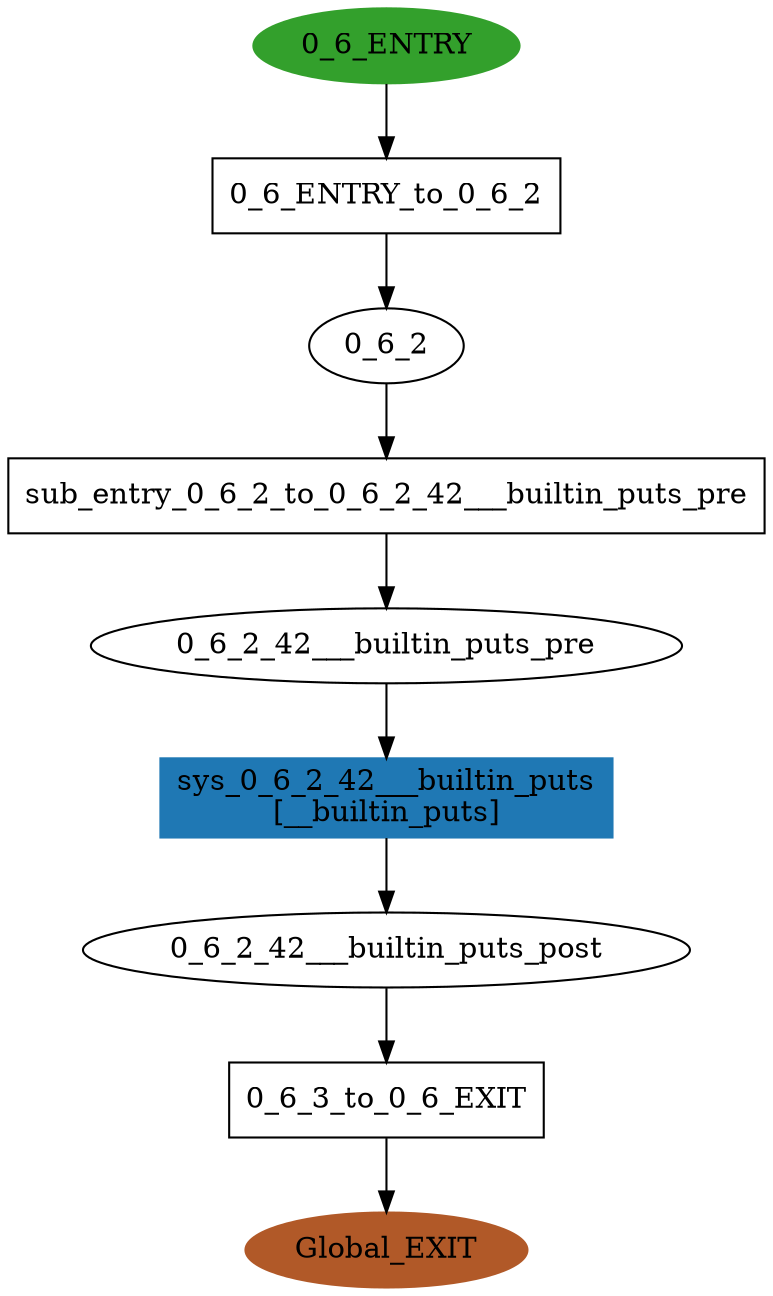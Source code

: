 digraph model { 
compound=true; 
node  [style="filled", colorscheme="paired12"];  "0_6_2_42___builtin_puts_pre" [shape=ellipse, style=""];
  "Global_EXIT" [shape=ellipse, color=12, style=filled];
  "0_6_2_42___builtin_puts_post" [shape=ellipse, style=""];
  "0_6_2" [shape=ellipse, style=""];
  "0_6_ENTRY" [shape=ellipse, color=4, style=filled];
  "sys_0_6_2_42___builtin_puts" [shape=box, style=""];
  "sys_0_6_2_42___builtin_puts" [color=2, style=filled];
  "sys_0_6_2_42___builtin_puts" [label="sys_0_6_2_42___builtin_puts\n[__builtin_puts]"];
  "0_6_ENTRY_to_0_6_2" [shape=box, style=""];
  "0_6_ENTRY_to_0_6_2" [label="0_6_ENTRY_to_0_6_2\n"];
  "0_6_3_to_0_6_EXIT" [shape=box, style=""];
  "0_6_3_to_0_6_EXIT" [label="0_6_3_to_0_6_EXIT\n"];
  "sub_entry_0_6_2_to_0_6_2_42___builtin_puts_pre" [shape=box, style=""];
  "sub_entry_0_6_2_to_0_6_2_42___builtin_puts_pre" [label="sub_entry_0_6_2_to_0_6_2_42___builtin_puts_pre\n"];
  "0_6_3_to_0_6_EXIT" -> "Global_EXIT" [label="", arrowhead="normal"];
  "0_6_ENTRY" -> "0_6_ENTRY_to_0_6_2" [label="", arrowhead="normal"];
  "sys_0_6_2_42___builtin_puts" -> "0_6_2_42___builtin_puts_post" [label="", arrowhead="normal"];
  "0_6_2_42___builtin_puts_pre" -> "sys_0_6_2_42___builtin_puts" [label="", arrowhead="normal"];
  "0_6_2" -> "sub_entry_0_6_2_to_0_6_2_42___builtin_puts_pre" [label="", arrowhead="normal"];
  "0_6_ENTRY_to_0_6_2" -> "0_6_2" [label="", arrowhead="normal"];
  "0_6_2_42___builtin_puts_post" -> "0_6_3_to_0_6_EXIT" [label="", arrowhead="normal"];
  "sub_entry_0_6_2_to_0_6_2_42___builtin_puts_pre" -> "0_6_2_42___builtin_puts_pre" [label="", arrowhead="normal"];
}
